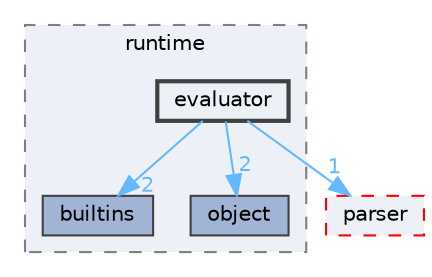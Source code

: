 digraph "src/runtime/evaluator"
{
 // LATEX_PDF_SIZE
  bgcolor="transparent";
  edge [fontname=Helvetica,fontsize=10,labelfontname=Helvetica,labelfontsize=10];
  node [fontname=Helvetica,fontsize=10,shape=box,height=0.2,width=0.4];
  compound=true
  subgraph clusterdir_bf9f26469d00835ba20ff8d80ee5a804 {
    graph [ bgcolor="#edf0f7", pencolor="grey50", label="runtime", fontname=Helvetica,fontsize=10 style="filled,dashed", URL="dir_bf9f26469d00835ba20ff8d80ee5a804.html",tooltip=""]
  dir_0c3dcd0ce7c49a87e7aa12e7eefa6b9f [label="builtins", fillcolor="#a2b4d6", color="grey25", style="filled", URL="dir_0c3dcd0ce7c49a87e7aa12e7eefa6b9f.html",tooltip=""];
  dir_7b3ca0f1a5442f5bcf8fa402d7489a6e [label="object", fillcolor="#a2b4d6", color="grey25", style="filled", URL="dir_7b3ca0f1a5442f5bcf8fa402d7489a6e.html",tooltip=""];
  dir_41d65f3f775614b66ca7d3f2594b2a84 [label="evaluator", fillcolor="#edf0f7", color="grey25", style="filled,bold", URL="dir_41d65f3f775614b66ca7d3f2594b2a84.html",tooltip=""];
  }
  dir_6cd8491d143eb218b70983dbdb3c58bc [label="parser", fillcolor="#edf0f7", color="red", style="filled,dashed", URL="dir_6cd8491d143eb218b70983dbdb3c58bc.html",tooltip=""];
  dir_41d65f3f775614b66ca7d3f2594b2a84->dir_0c3dcd0ce7c49a87e7aa12e7eefa6b9f [headlabel="2", labeldistance=1.5 headhref="dir_000002_000001.html" href="dir_000002_000001.html" color="steelblue1" fontcolor="steelblue1"];
  dir_41d65f3f775614b66ca7d3f2594b2a84->dir_6cd8491d143eb218b70983dbdb3c58bc [headlabel="1", labeldistance=1.5 headhref="dir_000002_000005.html" href="dir_000002_000005.html" color="steelblue1" fontcolor="steelblue1"];
  dir_41d65f3f775614b66ca7d3f2594b2a84->dir_7b3ca0f1a5442f5bcf8fa402d7489a6e [headlabel="2", labeldistance=1.5 headhref="dir_000002_000004.html" href="dir_000002_000004.html" color="steelblue1" fontcolor="steelblue1"];
}
